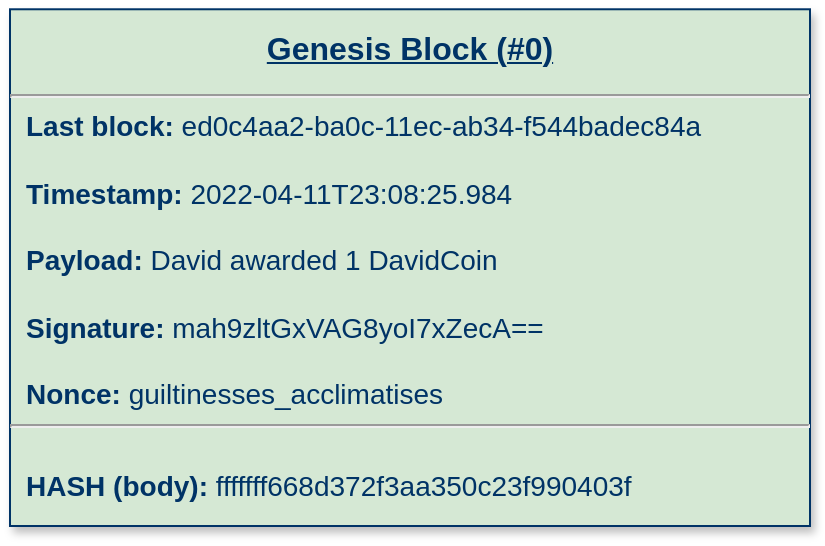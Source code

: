<mxfile version="16.5.1" type="device" pages="2"><diagram name="Genesis" id="tefBohH-3tnTpVwJXQJ7"><mxGraphModel dx="674" dy="833" grid="1" gridSize="10" guides="1" tooltips="1" connect="1" arrows="1" fold="1" page="1" pageScale="1" pageWidth="1100" pageHeight="850" background="none" math="0" shadow="0"><root><mxCell id="HqobulC_g1nUL0w21gXG-0"/><mxCell id="HqobulC_g1nUL0w21gXG-1" parent="HqobulC_g1nUL0w21gXG-0"/><mxCell id="HqobulC_g1nUL0w21gXG-8" value="&lt;p style=&quot;margin: 4px 0px 0px ; text-align: center ; text-decoration: underline ; line-height: 2&quot;&gt;&lt;b&gt;&lt;font style=&quot;font-size: 16px&quot;&gt;Genesis Block (#0)&lt;/font&gt;&lt;/b&gt;&lt;/p&gt;&lt;hr&gt;&lt;p style=&quot;margin: 0px 0px 0px 8px ; font-size: 14px&quot;&gt;&lt;font style=&quot;font-size: 14px&quot;&gt;&lt;b&gt;Last block:&amp;nbsp;&lt;/b&gt;ed0c4aa2-ba0c-11ec-ab34-f544badec84a&lt;/font&gt;&lt;/p&gt;&lt;p style=&quot;margin: 0px 0px 0px 8px ; font-size: 14px&quot;&gt;&lt;font style=&quot;font-size: 14px&quot;&gt;&lt;br&gt;&lt;/font&gt;&lt;/p&gt;&lt;p style=&quot;margin: 0px 0px 0px 8px ; font-size: 14px&quot;&gt;&lt;font style=&quot;font-size: 14px&quot;&gt;&lt;b&gt;Timestamp:&lt;/b&gt;&amp;nbsp;2022-04-11T23:08:25.984&lt;/font&gt;&lt;/p&gt;&lt;p style=&quot;margin: 0px 0px 0px 8px ; font-size: 14px&quot;&gt;&lt;font style=&quot;font-size: 14px&quot;&gt;&lt;br&gt;&lt;/font&gt;&lt;/p&gt;&lt;p style=&quot;margin: 0px 0px 0px 8px ; font-size: 14px&quot;&gt;&lt;b&gt;Payload:&lt;/b&gt; David awarded 1 DavidCoin&lt;/p&gt;&lt;p style=&quot;margin: 0px 0px 0px 8px ; font-size: 14px&quot;&gt;&lt;br&gt;&lt;/p&gt;&lt;p style=&quot;margin: 0px 0px 0px 8px ; font-size: 14px&quot;&gt;&lt;b&gt;Signature:&lt;/b&gt;&amp;nbsp;mah9zltGxVAG8yoI7xZecA==&lt;/p&gt;&lt;p style=&quot;margin: 0px 0px 0px 8px ; font-size: 14px&quot;&gt;&lt;br&gt;&lt;/p&gt;&lt;p style=&quot;margin: 0px 0px 0px 8px ; font-size: 14px&quot;&gt;&lt;font style=&quot;font-size: 14px&quot;&gt;&lt;b&gt;Nonce:&lt;/b&gt;&amp;nbsp;guiltinesses_acclimatises&lt;/font&gt;&lt;/p&gt;&lt;p style=&quot;margin: 0px 0px 0px 8px ; font-size: 14px&quot;&gt;&lt;font style=&quot;font-size: 14px&quot;&gt;&lt;/font&gt;&lt;/p&gt;&lt;hr&gt;&lt;br&gt;&lt;p style=&quot;margin: 0px 0px 0px 8px ; font-size: 14px&quot;&gt;&lt;b&gt;HASH (body):&lt;/b&gt;&amp;nbsp;fffffff668d372f3aa350c23f990403f&lt;br&gt;&lt;/p&gt;" style="verticalAlign=top;align=left;overflow=fill;fontSize=12;fontFamily=Helvetica;html=1;strokeColor=#003366;shadow=1;fillColor=#D5E8D4;fontColor=#003366" vertex="1" parent="HqobulC_g1nUL0w21gXG-1"><mxGeometry x="71" y="21.64" width="400" height="258.36" as="geometry"/></mxCell><mxCell id="n2-St0UwaY2gjIL4vJUW-0" style="edgeStyle=orthogonalEdgeStyle;rounded=0;orthogonalLoop=1;jettySize=auto;html=1;exitX=0.5;exitY=1;exitDx=0;exitDy=0;fontFamily=Helvetica;fontSize=14;fontColor=#D5E8D4;" edge="1" parent="HqobulC_g1nUL0w21gXG-1" source="HqobulC_g1nUL0w21gXG-8" target="HqobulC_g1nUL0w21gXG-8"><mxGeometry relative="1" as="geometry"/></mxCell></root></mxGraphModel></diagram><diagram name="Add Blocks" id="TlbV38GcmcTZlTSZW2eY"><mxGraphModel dx="674" dy="1227" grid="1" gridSize="10" guides="1" tooltips="1" connect="1" arrows="1" fold="1" page="1" pageScale="1" pageWidth="850" pageHeight="1100" background="none" math="0" shadow="0"><root><mxCell id="4FaUHgVpjR_ZzDI4Vsz9-0"/><mxCell id="4FaUHgVpjR_ZzDI4Vsz9-1" parent="4FaUHgVpjR_ZzDI4Vsz9-0"/><mxCell id="4FaUHgVpjR_ZzDI4Vsz9-2" value="&lt;p style=&quot;margin: 4px 0px 0px ; text-align: center ; text-decoration: underline ; line-height: 2&quot;&gt;&lt;b&gt;&lt;font style=&quot;font-size: 16px&quot;&gt;Genesis Block (#0)&lt;/font&gt;&lt;/b&gt;&lt;/p&gt;&lt;hr&gt;&lt;p style=&quot;margin: 0px 0px 0px 8px ; font-size: 14px&quot;&gt;&lt;font style=&quot;font-size: 14px&quot;&gt;&lt;b&gt;Last block:&amp;nbsp;&lt;/b&gt;ed0c4aa2-ba0c-11ec-ab34-f544badec84a&lt;/font&gt;&lt;/p&gt;&lt;p style=&quot;margin: 0px 0px 0px 8px ; font-size: 14px&quot;&gt;&lt;font style=&quot;font-size: 14px&quot;&gt;&lt;br&gt;&lt;/font&gt;&lt;/p&gt;&lt;p style=&quot;margin: 0px 0px 0px 8px ; font-size: 14px&quot;&gt;&lt;font style=&quot;font-size: 14px&quot;&gt;&lt;b&gt;Timestamp:&lt;/b&gt;&amp;nbsp;2022-04-11T23:08:25.984&lt;/font&gt;&lt;/p&gt;&lt;p style=&quot;margin: 0px 0px 0px 8px ; font-size: 14px&quot;&gt;&lt;font style=&quot;font-size: 14px&quot;&gt;&lt;br&gt;&lt;/font&gt;&lt;/p&gt;&lt;p style=&quot;margin: 0px 0px 0px 8px ; font-size: 14px&quot;&gt;&lt;b&gt;Payload:&lt;/b&gt; David awarded 1 DavidCoin&lt;/p&gt;&lt;p style=&quot;margin: 0px 0px 0px 8px ; font-size: 14px&quot;&gt;&lt;br&gt;&lt;/p&gt;&lt;p style=&quot;margin: 0px 0px 0px 8px ; font-size: 14px&quot;&gt;&lt;b&gt;Signature:&lt;/b&gt;&amp;nbsp;mah9zltGxVAG8yoI7xZecA==&lt;/p&gt;&lt;p style=&quot;margin: 0px 0px 0px 8px ; font-size: 14px&quot;&gt;&lt;br&gt;&lt;/p&gt;&lt;p style=&quot;margin: 0px 0px 0px 8px ; font-size: 14px&quot;&gt;&lt;font style=&quot;font-size: 14px&quot;&gt;&lt;b&gt;Nonce:&lt;/b&gt;&amp;nbsp;guiltinesses_acclimatises&lt;/font&gt;&lt;/p&gt;&lt;p style=&quot;margin: 0px 0px 0px 8px ; font-size: 14px&quot;&gt;&lt;font style=&quot;font-size: 14px&quot;&gt;&lt;/font&gt;&lt;/p&gt;&lt;hr&gt;&lt;br&gt;&lt;p style=&quot;margin: 0px 0px 0px 8px ; font-size: 14px&quot;&gt;&lt;b&gt;HASH (body):&lt;/b&gt;&amp;nbsp;fffffff668d372f3aa350c23f990403f&lt;br&gt;&lt;/p&gt;" style="verticalAlign=top;align=left;overflow=fill;fontSize=12;fontFamily=Helvetica;html=1;strokeColor=#003366;shadow=1;fillColor=#D5E8D4;fontColor=#003366" vertex="1" parent="4FaUHgVpjR_ZzDI4Vsz9-1"><mxGeometry x="71" y="21.64" width="400" height="258.36" as="geometry"/></mxCell><mxCell id="4FaUHgVpjR_ZzDI4Vsz9-3" style="edgeStyle=orthogonalEdgeStyle;rounded=0;orthogonalLoop=1;jettySize=auto;html=1;exitX=0.5;exitY=1;exitDx=0;exitDy=0;fontFamily=Helvetica;fontSize=14;fontColor=#D5E8D4;" edge="1" parent="4FaUHgVpjR_ZzDI4Vsz9-1" source="4FaUHgVpjR_ZzDI4Vsz9-2" target="4FaUHgVpjR_ZzDI4Vsz9-2"><mxGeometry relative="1" as="geometry"/></mxCell><mxCell id="tBBk5OxOzHpw9QmyKclx-0" value="&lt;p style=&quot;margin: 4px 0px 0px ; text-align: center ; text-decoration: underline ; line-height: 2&quot;&gt;&lt;span style=&quot;font-size: 16px&quot;&gt;&lt;b&gt;Block #1&lt;/b&gt;&lt;/span&gt;&lt;/p&gt;&lt;hr&gt;&lt;p style=&quot;margin: 0px 0px 0px 8px ; font-size: 14px&quot;&gt;&lt;font style=&quot;font-size: 14px&quot;&gt;&lt;b&gt;Last block:&lt;/b&gt;&amp;nbsp;fffffff668d372f3aa350c23f990403f&lt;/font&gt;&lt;/p&gt;&lt;p style=&quot;margin: 0px 0px 0px 8px ; font-size: 14px&quot;&gt;&lt;font style=&quot;font-size: 14px&quot;&gt;&lt;br&gt;&lt;/font&gt;&lt;/p&gt;&lt;p style=&quot;margin: 0px 0px 0px 8px ; font-size: 14px&quot;&gt;&lt;font style=&quot;font-size: 14px&quot;&gt;&lt;b&gt;Timestamp:&lt;/b&gt;&amp;nbsp;2022-04-12T17:42:26.398&lt;/font&gt;&lt;/p&gt;&lt;p style=&quot;margin: 0px 0px 0px 8px ; font-size: 14px&quot;&gt;&lt;font style=&quot;font-size: 14px&quot;&gt;&lt;br&gt;&lt;/font&gt;&lt;/p&gt;&lt;p style=&quot;margin: 0px 0px 0px 8px ; font-size: 14px&quot;&gt;&lt;b&gt;Payload:&lt;/b&gt;&amp;nbsp;Iqbal transfers to Adam 1 DC;&amp;nbsp;&lt;br&gt;&lt;span&gt;Clara awarded 0.01 DC (for mining)&lt;/span&gt;&lt;/p&gt;&lt;p style=&quot;margin: 0px 0px 0px 8px ; font-size: 14px&quot;&gt;&lt;br&gt;&lt;/p&gt;&lt;p style=&quot;margin: 0px 0px 0px 8px ; font-size: 14px&quot;&gt;&lt;b&gt;Signature:&lt;/b&gt;&amp;nbsp;FToQJpK9hlcpayL1tv0zrA==&lt;/p&gt;&lt;p style=&quot;margin: 0px 0px 0px 8px ; font-size: 14px&quot;&gt;&lt;br&gt;&lt;/p&gt;&lt;p style=&quot;margin: 0px 0px 0px 8px ; font-size: 14px&quot;&gt;&lt;font style=&quot;font-size: 14px&quot;&gt;&lt;b&gt;Nonce:&lt;/b&gt;&amp;nbsp;pituitary_abbreviating&lt;/font&gt;&lt;/p&gt;&lt;p style=&quot;margin: 0px 0px 0px 8px ; font-size: 14px&quot;&gt;&lt;font style=&quot;font-size: 14px&quot;&gt;&lt;/font&gt;&lt;/p&gt;&lt;hr&gt;&lt;br&gt;&lt;p style=&quot;margin: 0px 0px 0px 8px ; font-size: 14px&quot;&gt;&lt;b&gt;HASH (body):&lt;/b&gt;&amp;nbsp;ffffffffef5e112549c915fe52376188&lt;br&gt;&lt;/p&gt;" style="verticalAlign=top;align=left;overflow=fill;fontSize=12;fontFamily=Helvetica;html=1;strokeColor=#003366;shadow=1;fillColor=#D4E1F5;fontColor=#003366" vertex="1" parent="4FaUHgVpjR_ZzDI4Vsz9-1"><mxGeometry x="71" y="302.64" width="400" height="277.36" as="geometry"/></mxCell><mxCell id="tBBk5OxOzHpw9QmyKclx-1" value="&lt;p style=&quot;margin: 4px 0px 0px ; text-align: center ; text-decoration: underline ; line-height: 2&quot;&gt;&lt;span style=&quot;font-size: 16px&quot;&gt;&lt;b&gt;Block #2&lt;/b&gt;&lt;/span&gt;&lt;/p&gt;&lt;hr&gt;&lt;p style=&quot;margin: 0px 0px 0px 8px ; font-size: 14px&quot;&gt;&lt;font style=&quot;font-size: 14px&quot;&gt;&lt;b&gt;Last block:&lt;/b&gt;&amp;nbsp;ffffffffef5e112549c915fe52376188&lt;/font&gt;&lt;/p&gt;&lt;font style=&quot;font-size: 14px&quot;&gt;&lt;br&gt;&lt;/font&gt;&lt;p style=&quot;margin: 0px 0px 0px 8px ; font-size: 14px&quot;&gt;&lt;font style=&quot;font-size: 14px&quot;&gt;&lt;b&gt;Timestamp:&lt;/b&gt;&amp;nbsp;2022-04-12T18:06:20.797&lt;/font&gt;&lt;/p&gt;&lt;p style=&quot;margin: 0px 0px 0px 8px ; font-size: 14px&quot;&gt;&lt;b&gt;&lt;br&gt;&lt;/b&gt;&lt;/p&gt;&lt;p style=&quot;margin: 0px 0px 0px 8px ; font-size: 14px&quot;&gt;&lt;b&gt;Payload:&lt;/b&gt;&amp;nbsp;Adam transfers to Juana 1 DC;&amp;nbsp;&lt;br&gt;&lt;span&gt;Bob awarded 0.01 DC (for mining)&lt;/span&gt;&lt;/p&gt;&lt;p style=&quot;margin: 0px 0px 0px 8px ; font-size: 14px&quot;&gt;&lt;br&gt;&lt;/p&gt;&lt;p style=&quot;margin: 0px 0px 0px 8px ; font-size: 14px&quot;&gt;&lt;b&gt;Signature:&lt;/b&gt;&amp;nbsp;i47MYQHTLMHEXG+KPQUaIg==&lt;/p&gt;&lt;p style=&quot;margin: 0px 0px 0px 8px ; font-size: 14px&quot;&gt;&lt;br&gt;&lt;/p&gt;&lt;p style=&quot;margin: 0px 0px 0px 8px ; font-size: 14px&quot;&gt;&lt;font style=&quot;font-size: 14px&quot;&gt;&lt;b&gt;Nonce:&lt;/b&gt;&amp;nbsp;petaurists_abhorring&lt;/font&gt;&lt;/p&gt;&lt;p style=&quot;margin: 0px 0px 0px 8px ; font-size: 14px&quot;&gt;&lt;font style=&quot;font-size: 14px&quot;&gt;&lt;/font&gt;&lt;/p&gt;&lt;hr&gt;&lt;br&gt;&lt;p style=&quot;margin: 0px 0px 0px 8px ; font-size: 14px&quot;&gt;&lt;b&gt;HASH (body):&lt;/b&gt;&amp;nbsp;fffffff850d1143cda75f80ca41d6123&lt;br&gt;&lt;/p&gt;" style="verticalAlign=top;align=left;overflow=fill;fontSize=12;fontFamily=Helvetica;html=1;strokeColor=#003366;shadow=1;fillColor=#D4E1F5;fontColor=#003366" vertex="1" parent="4FaUHgVpjR_ZzDI4Vsz9-1"><mxGeometry x="71" y="601.64" width="400" height="277.36" as="geometry"/></mxCell></root></mxGraphModel></diagram></mxfile>